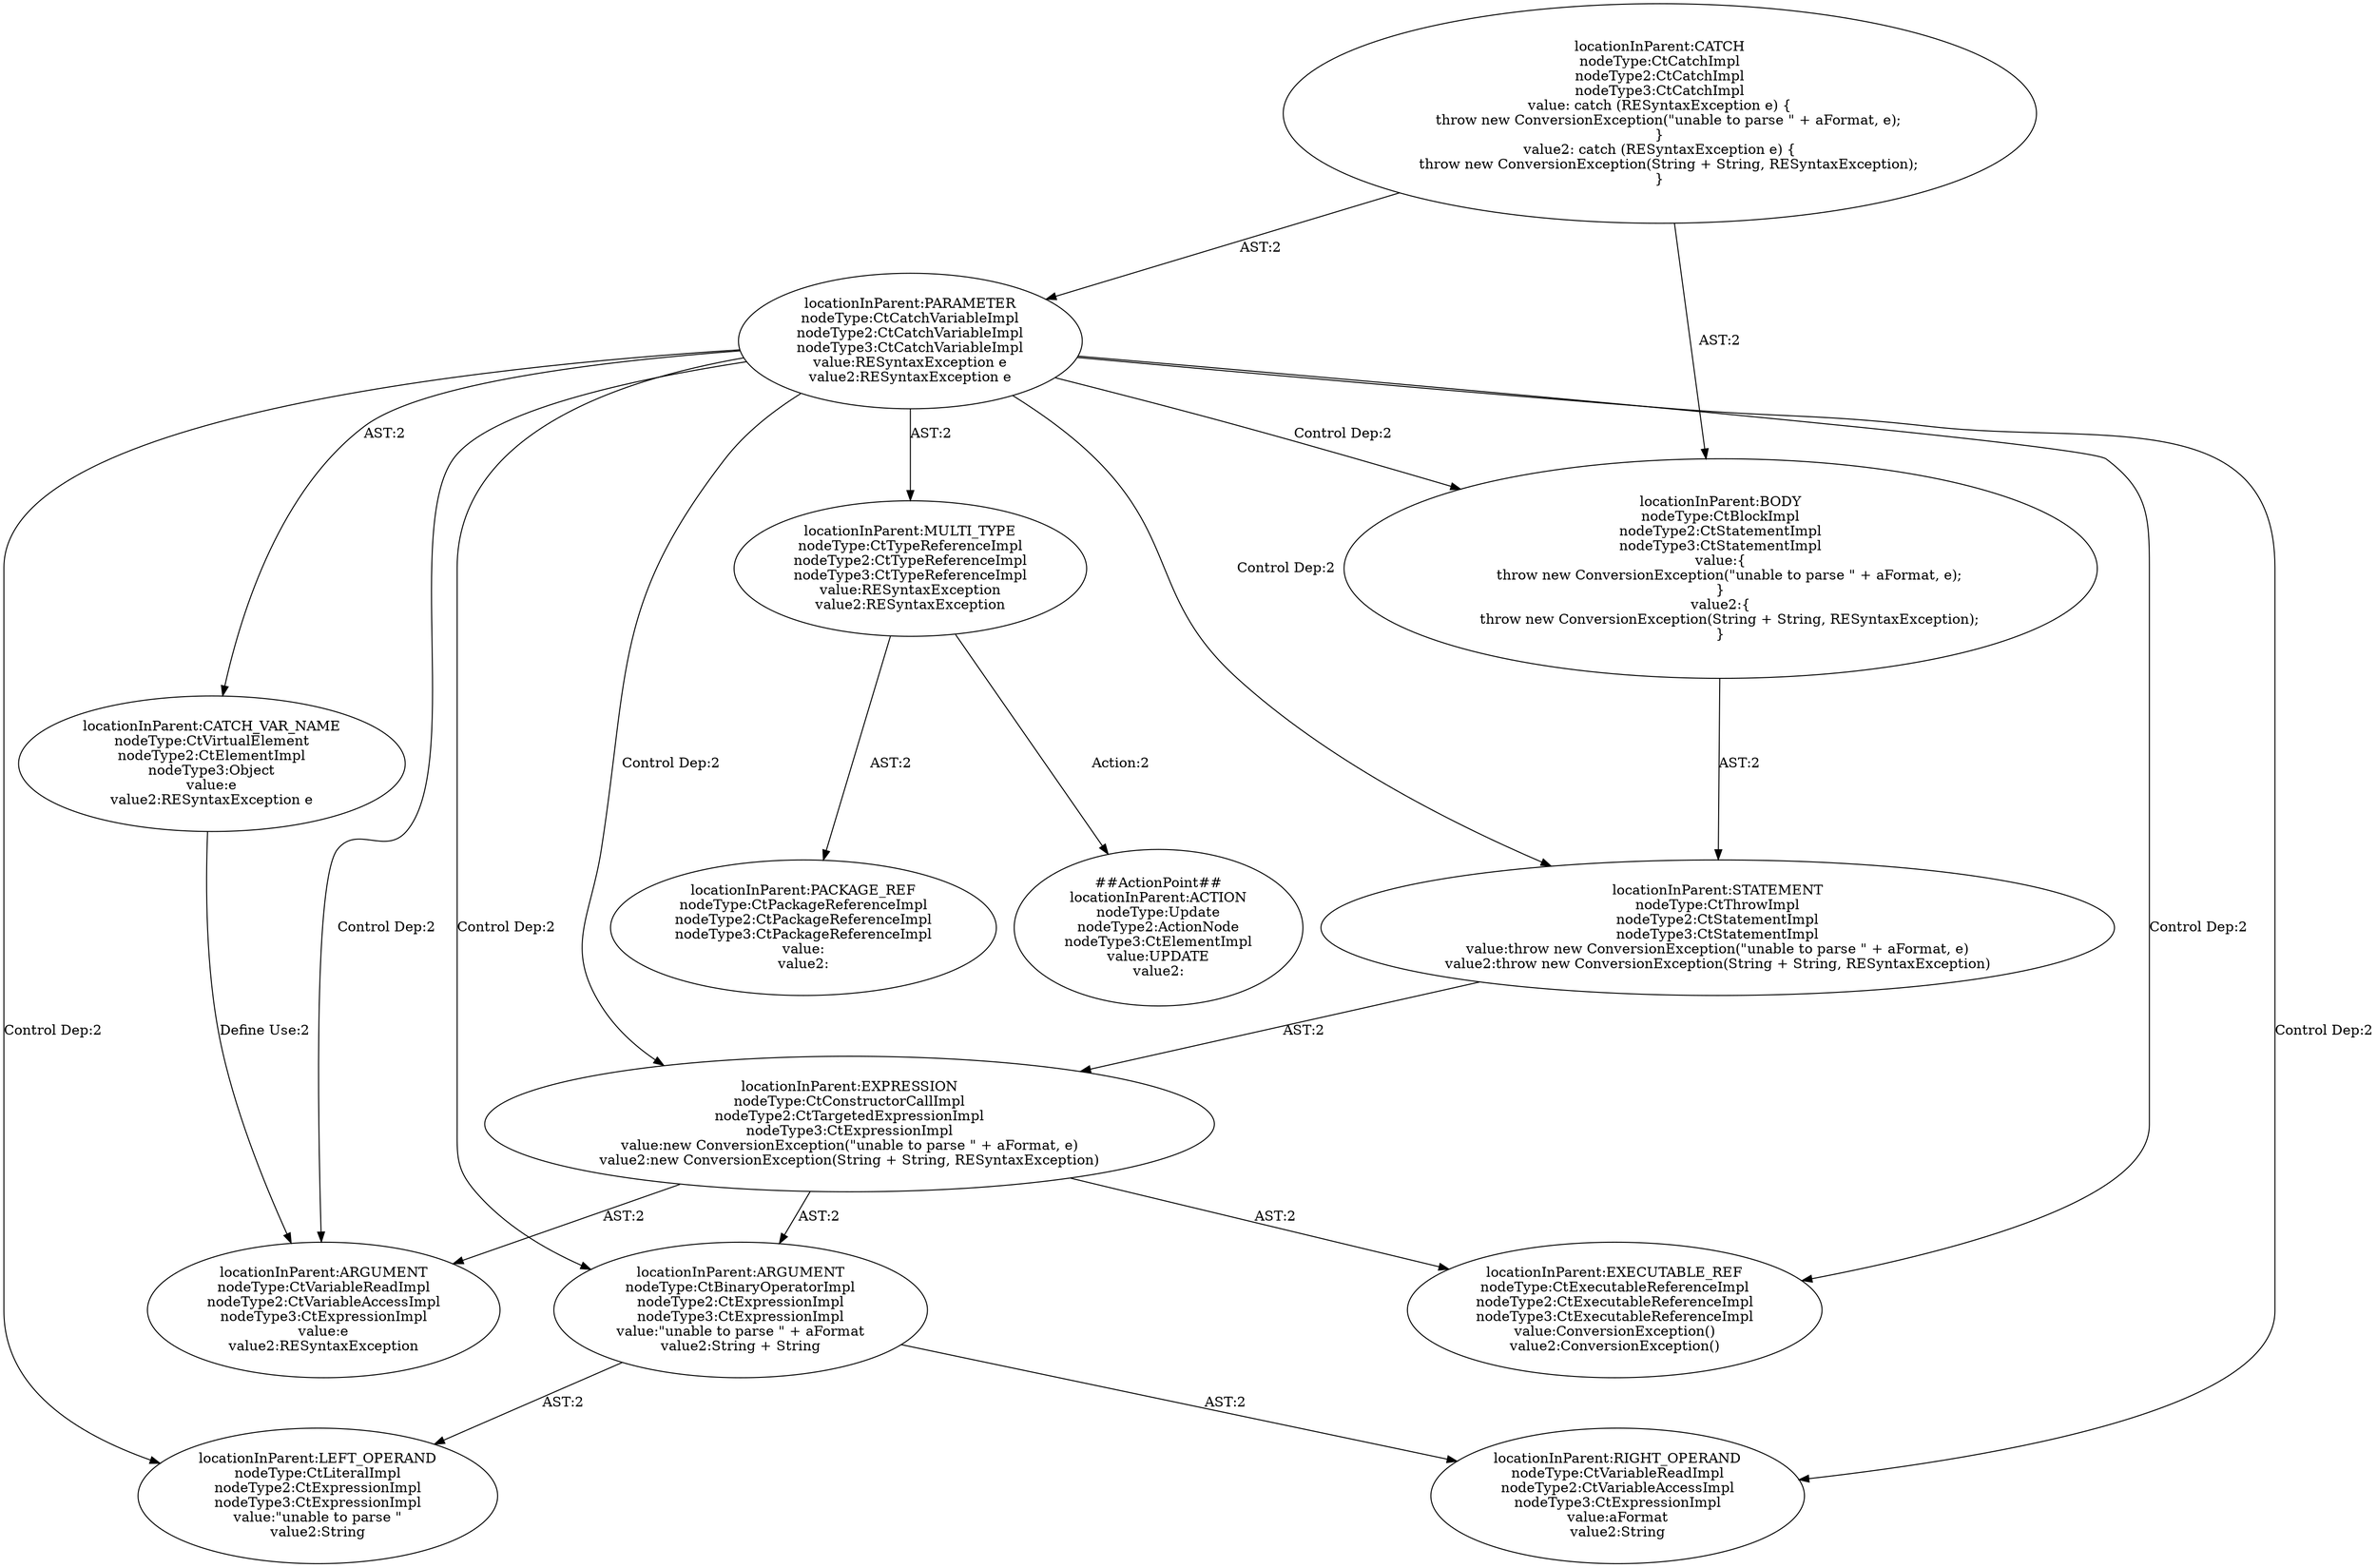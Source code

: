 digraph "Pattern" {
0 [label="##ActionPoint##
locationInParent:ACTION
nodeType:Update
nodeType2:ActionNode
nodeType3:CtElementImpl
value:UPDATE
value2:" shape=ellipse]
1 [label="locationInParent:MULTI_TYPE
nodeType:CtTypeReferenceImpl
nodeType2:CtTypeReferenceImpl
nodeType3:CtTypeReferenceImpl
value:RESyntaxException
value2:RESyntaxException" shape=ellipse]
2 [label="locationInParent:PARAMETER
nodeType:CtCatchVariableImpl
nodeType2:CtCatchVariableImpl
nodeType3:CtCatchVariableImpl
value:RESyntaxException e
value2:RESyntaxException e" shape=ellipse]
3 [label="locationInParent:CATCH
nodeType:CtCatchImpl
nodeType2:CtCatchImpl
nodeType3:CtCatchImpl
value: catch (RESyntaxException e) \{
    throw new ConversionException(\"unable to parse \" + aFormat, e);
\}
value2: catch (RESyntaxException e) \{
    throw new ConversionException(String + String, RESyntaxException);
\}" shape=ellipse]
4 [label="locationInParent:CATCH_VAR_NAME
nodeType:CtVirtualElement
nodeType2:CtElementImpl
nodeType3:Object
value:e
value2:RESyntaxException e" shape=ellipse]
5 [label="locationInParent:BODY
nodeType:CtBlockImpl
nodeType2:CtStatementImpl
nodeType3:CtStatementImpl
value:\{
    throw new ConversionException(\"unable to parse \" + aFormat, e);
\}
value2:\{
    throw new ConversionException(String + String, RESyntaxException);
\}" shape=ellipse]
6 [label="locationInParent:STATEMENT
nodeType:CtThrowImpl
nodeType2:CtStatementImpl
nodeType3:CtStatementImpl
value:throw new ConversionException(\"unable to parse \" + aFormat, e)
value2:throw new ConversionException(String + String, RESyntaxException)" shape=ellipse]
7 [label="locationInParent:EXPRESSION
nodeType:CtConstructorCallImpl
nodeType2:CtTargetedExpressionImpl
nodeType3:CtExpressionImpl
value:new ConversionException(\"unable to parse \" + aFormat, e)
value2:new ConversionException(String + String, RESyntaxException)" shape=ellipse]
8 [label="locationInParent:EXECUTABLE_REF
nodeType:CtExecutableReferenceImpl
nodeType2:CtExecutableReferenceImpl
nodeType3:CtExecutableReferenceImpl
value:ConversionException()
value2:ConversionException()" shape=ellipse]
9 [label="locationInParent:ARGUMENT
nodeType:CtBinaryOperatorImpl
nodeType2:CtExpressionImpl
nodeType3:CtExpressionImpl
value:\"unable to parse \" + aFormat
value2:String + String" shape=ellipse]
10 [label="locationInParent:LEFT_OPERAND
nodeType:CtLiteralImpl
nodeType2:CtExpressionImpl
nodeType3:CtExpressionImpl
value:\"unable to parse \"
value2:String" shape=ellipse]
11 [label="locationInParent:RIGHT_OPERAND
nodeType:CtVariableReadImpl
nodeType2:CtVariableAccessImpl
nodeType3:CtExpressionImpl
value:aFormat
value2:String" shape=ellipse]
12 [label="locationInParent:ARGUMENT
nodeType:CtVariableReadImpl
nodeType2:CtVariableAccessImpl
nodeType3:CtExpressionImpl
value:e
value2:RESyntaxException" shape=ellipse]
13 [label="locationInParent:PACKAGE_REF
nodeType:CtPackageReferenceImpl
nodeType2:CtPackageReferenceImpl
nodeType3:CtPackageReferenceImpl
value:
value2:" shape=ellipse]
1 -> 0 [label="Action:2"];
1 -> 13 [label="AST:2"];
2 -> 1 [label="AST:2"];
2 -> 4 [label="AST:2"];
2 -> 5 [label="Control Dep:2"];
2 -> 6 [label="Control Dep:2"];
2 -> 7 [label="Control Dep:2"];
2 -> 8 [label="Control Dep:2"];
2 -> 9 [label="Control Dep:2"];
2 -> 10 [label="Control Dep:2"];
2 -> 11 [label="Control Dep:2"];
2 -> 12 [label="Control Dep:2"];
3 -> 2 [label="AST:2"];
3 -> 5 [label="AST:2"];
4 -> 12 [label="Define Use:2"];
5 -> 6 [label="AST:2"];
6 -> 7 [label="AST:2"];
7 -> 8 [label="AST:2"];
7 -> 9 [label="AST:2"];
7 -> 12 [label="AST:2"];
9 -> 10 [label="AST:2"];
9 -> 11 [label="AST:2"];
}